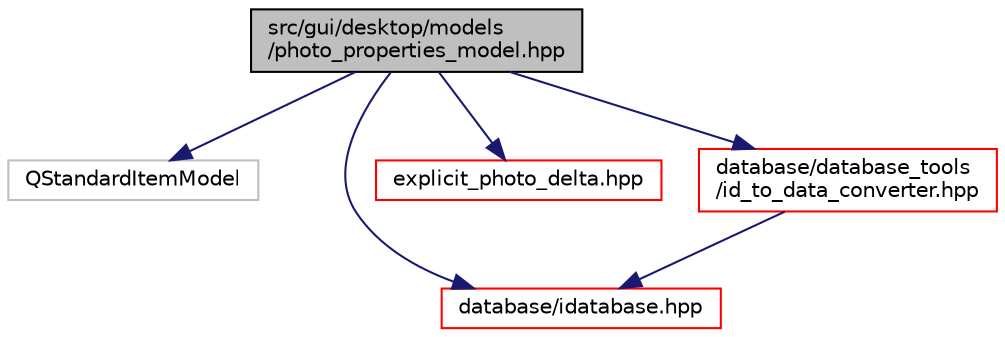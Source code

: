 digraph "src/gui/desktop/models/photo_properties_model.hpp"
{
 // LATEX_PDF_SIZE
  edge [fontname="Helvetica",fontsize="10",labelfontname="Helvetica",labelfontsize="10"];
  node [fontname="Helvetica",fontsize="10",shape=record];
  Node1 [label="src/gui/desktop/models\l/photo_properties_model.hpp",height=0.2,width=0.4,color="black", fillcolor="grey75", style="filled", fontcolor="black",tooltip=" "];
  Node1 -> Node2 [color="midnightblue",fontsize="10",style="solid",fontname="Helvetica"];
  Node2 [label="QStandardItemModel",height=0.2,width=0.4,color="grey75", fillcolor="white", style="filled",tooltip=" "];
  Node1 -> Node3 [color="midnightblue",fontsize="10",style="solid",fontname="Helvetica"];
  Node3 [label="database/idatabase.hpp",height=0.2,width=0.4,color="red", fillcolor="white", style="filled",URL="$idatabase_8hpp.html",tooltip=" "];
  Node1 -> Node40 [color="midnightblue",fontsize="10",style="solid",fontname="Helvetica"];
  Node40 [label="explicit_photo_delta.hpp",height=0.2,width=0.4,color="red", fillcolor="white", style="filled",URL="$explicit__photo__delta_8hpp.html",tooltip=" "];
  Node1 -> Node45 [color="midnightblue",fontsize="10",style="solid",fontname="Helvetica"];
  Node45 [label="database/database_tools\l/id_to_data_converter.hpp",height=0.2,width=0.4,color="red", fillcolor="white", style="filled",URL="$id__to__data__converter_8hpp.html",tooltip=" "];
  Node45 -> Node3 [color="midnightblue",fontsize="10",style="solid",fontname="Helvetica"];
}
